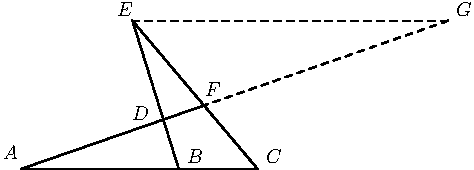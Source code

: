 import graph; size(8cm); real lsf=0.5; pen dps=linewidth(0.7)+fontsize(10); defaultpen(dps); pen ds=black; real xmin=-4.826867379679773,xmax=7.166695874313241,ymin=-2.9947770996328815,ymax=5.085791853725644; 
pair A=(0.,0.), B=(1.,0.), C=(1.5,0.), D=(0.9021466961368108,0.3132076347842009), F=(1.1599028950330426,0.40269553043682976), G=(2.706440088410432,0.9396229043526027); 
draw(C--B,linewidth(0.8)); draw(B--A,linewidth(0.8)); draw(A--D,linewidth(0.8)); draw(B--D,linewidth(0.8)); draw(D--(0.7064400884104325,0.9396229043526027),linewidth(0.8)); draw((0.7064400884104325,0.9396229043526027)--C,linewidth(0.8)); draw(D--F,linewidth(0.8)); draw(G--A,linewidth(0.8)+linetype("4 4")); draw(G--(0.7064400884104325,0.9396229043526027),linewidth(0.8)+linetype("4 4")); 
dot(A,linewidth(1.pt)+ds); label("$A$",(-0.13127421891835783,0.05075822351158063),NE*lsf); dot(B,linewidth(1.pt)+ds); label("$B$",(1.037909620307376,0.022471517723861172),NE*lsf); dot(C,linewidth(1.pt)+ds); label("$C$",(1.537641422557085,0.022471517723861172),NE*lsf); dot(D,linewidth(1.pt)+ds); label("$D$",(0.6890402489255039,0.295909673671816),NE*lsf); dot((0.7064400884104325,0.9396229043526027),linewidth(1.pt)+ds); label("$E$",(0.5947512296331059,0.9559328087186034),NE*lsf); dot(F,linewidth(1.pt)+ds); label("$F$",(1.1510564434582535,0.4467721045396531),NE*lsf); dot(G,linewidth(1.pt)+ds); label("$G$",(2.7445408694997777,0.9559328087186034),NE*lsf); 
clip((xmin,ymin)--(xmin,ymax)--(xmax,ymax)--(xmax,ymin)--cycle); 